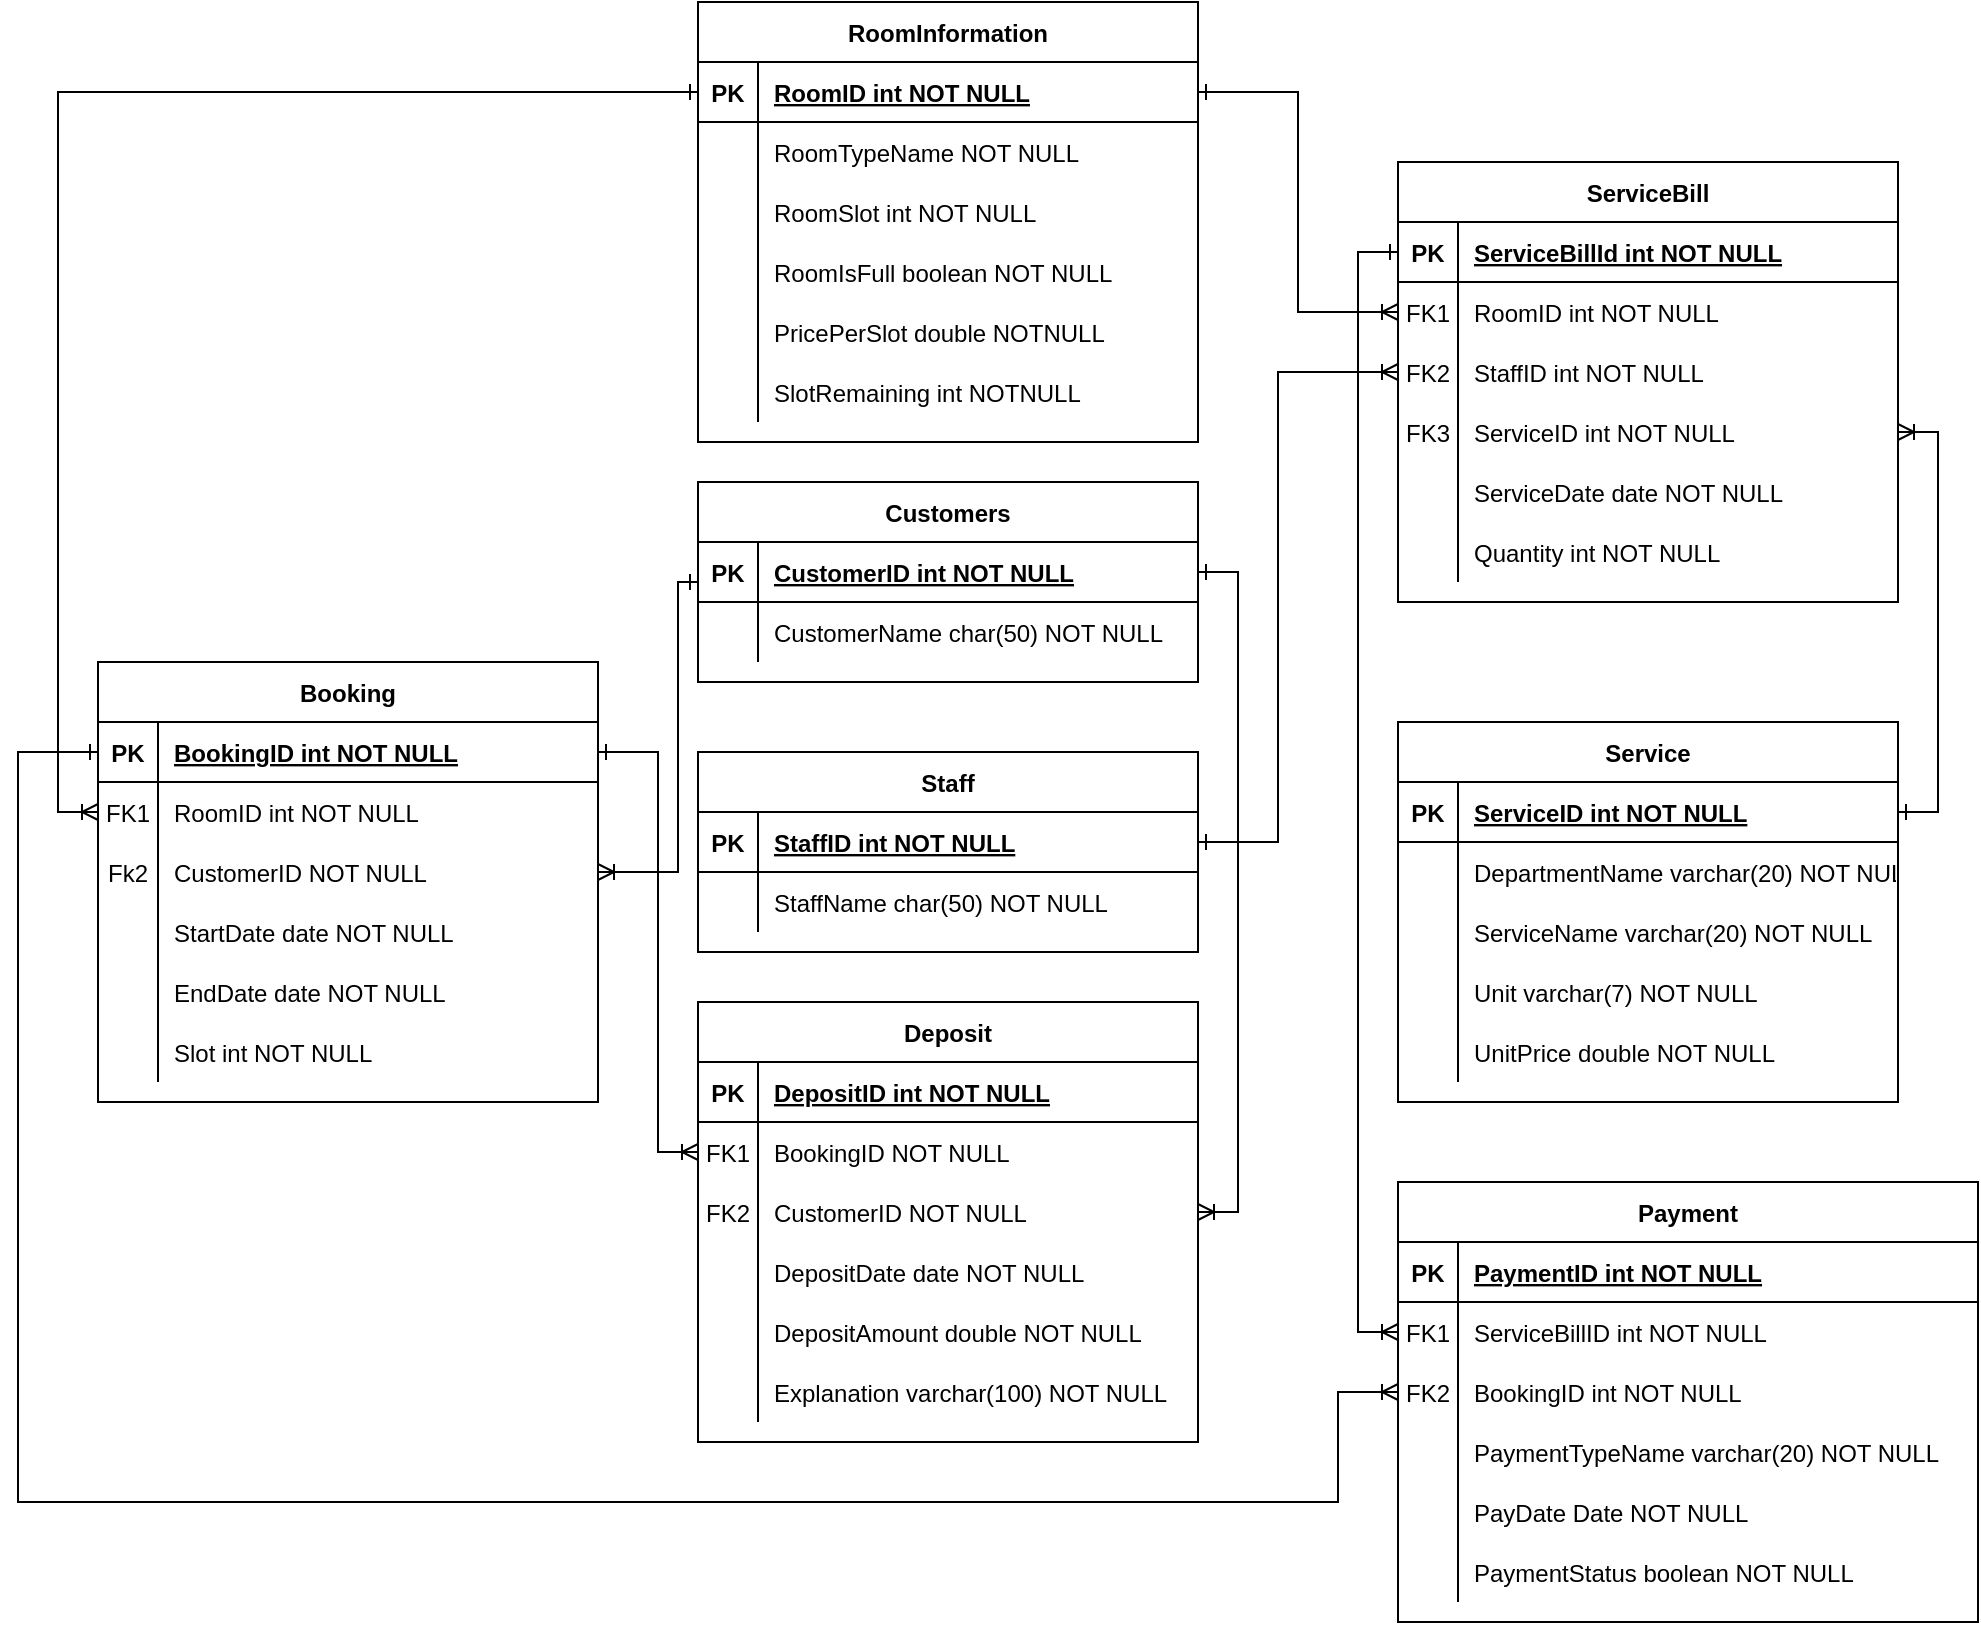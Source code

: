 <mxfile version="14.8.0" type="github">
  <diagram id="R2lEEEUBdFMjLlhIrx00" name="Page-1">
    <mxGraphModel dx="1888" dy="547" grid="1" gridSize="10" guides="1" tooltips="1" connect="1" arrows="1" fold="1" page="1" pageScale="1" pageWidth="850" pageHeight="1100" math="0" shadow="0" extFonts="Permanent Marker^https://fonts.googleapis.com/css?family=Permanent+Marker">
      <root>
        <mxCell id="0" />
        <mxCell id="1" parent="0" />
        <mxCell id="C-vyLk0tnHw3VtMMgP7b-1" value="" style="endArrow=ERoneToMany;startArrow=ERone;endFill=0;startFill=0;edgeStyle=orthogonalEdgeStyle;rounded=0;exitX=1;exitY=0.5;exitDx=0;exitDy=0;" parent="1" source="fxvT222xAMGo9lwEEvbv-8" target="C-vyLk0tnHw3VtMMgP7b-6" edge="1">
          <mxGeometry width="100" height="100" relative="1" as="geometry">
            <mxPoint x="320" y="940" as="sourcePoint" />
            <mxPoint x="420" y="840" as="targetPoint" />
            <Array as="points">
              <mxPoint x="400" y="145" />
              <mxPoint x="400" y="255" />
            </Array>
          </mxGeometry>
        </mxCell>
        <mxCell id="C-vyLk0tnHw3VtMMgP7b-2" value="ServiceBill" style="shape=table;startSize=30;container=1;collapsible=1;childLayout=tableLayout;fixedRows=1;rowLines=0;fontStyle=1;align=center;resizeLast=1;" parent="1" vertex="1">
          <mxGeometry x="450" y="180" width="250" height="220" as="geometry" />
        </mxCell>
        <mxCell id="C-vyLk0tnHw3VtMMgP7b-3" value="" style="shape=partialRectangle;collapsible=0;dropTarget=0;pointerEvents=0;fillColor=none;points=[[0,0.5],[1,0.5]];portConstraint=eastwest;top=0;left=0;right=0;bottom=1;" parent="C-vyLk0tnHw3VtMMgP7b-2" vertex="1">
          <mxGeometry y="30" width="250" height="30" as="geometry" />
        </mxCell>
        <mxCell id="C-vyLk0tnHw3VtMMgP7b-4" value="PK" style="shape=partialRectangle;overflow=hidden;connectable=0;fillColor=none;top=0;left=0;bottom=0;right=0;fontStyle=1;" parent="C-vyLk0tnHw3VtMMgP7b-3" vertex="1">
          <mxGeometry width="30" height="30" as="geometry" />
        </mxCell>
        <mxCell id="C-vyLk0tnHw3VtMMgP7b-5" value="ServiceBillId int NOT NULL " style="shape=partialRectangle;overflow=hidden;connectable=0;fillColor=none;top=0;left=0;bottom=0;right=0;align=left;spacingLeft=6;fontStyle=5;" parent="C-vyLk0tnHw3VtMMgP7b-3" vertex="1">
          <mxGeometry x="30" width="220" height="30" as="geometry" />
        </mxCell>
        <mxCell id="C-vyLk0tnHw3VtMMgP7b-6" value="" style="shape=partialRectangle;collapsible=0;dropTarget=0;pointerEvents=0;fillColor=none;points=[[0,0.5],[1,0.5]];portConstraint=eastwest;top=0;left=0;right=0;bottom=0;" parent="C-vyLk0tnHw3VtMMgP7b-2" vertex="1">
          <mxGeometry y="60" width="250" height="30" as="geometry" />
        </mxCell>
        <mxCell id="C-vyLk0tnHw3VtMMgP7b-7" value="FK1" style="shape=partialRectangle;overflow=hidden;connectable=0;fillColor=none;top=0;left=0;bottom=0;right=0;" parent="C-vyLk0tnHw3VtMMgP7b-6" vertex="1">
          <mxGeometry width="30" height="30" as="geometry" />
        </mxCell>
        <mxCell id="C-vyLk0tnHw3VtMMgP7b-8" value="RoomID int NOT NULL" style="shape=partialRectangle;overflow=hidden;connectable=0;fillColor=none;top=0;left=0;bottom=0;right=0;align=left;spacingLeft=6;" parent="C-vyLk0tnHw3VtMMgP7b-6" vertex="1">
          <mxGeometry x="30" width="220" height="30" as="geometry" />
        </mxCell>
        <mxCell id="3VsKUPw2C42cCpVu3yYq-6" value="" style="shape=partialRectangle;collapsible=0;dropTarget=0;pointerEvents=0;fillColor=none;points=[[0,0.5],[1,0.5]];portConstraint=eastwest;top=0;left=0;right=0;bottom=0;" parent="C-vyLk0tnHw3VtMMgP7b-2" vertex="1">
          <mxGeometry y="90" width="250" height="30" as="geometry" />
        </mxCell>
        <mxCell id="3VsKUPw2C42cCpVu3yYq-7" value="FK2" style="shape=partialRectangle;overflow=hidden;connectable=0;fillColor=none;top=0;left=0;bottom=0;right=0;" parent="3VsKUPw2C42cCpVu3yYq-6" vertex="1">
          <mxGeometry width="30" height="30" as="geometry" />
        </mxCell>
        <mxCell id="3VsKUPw2C42cCpVu3yYq-8" value="StaffID int NOT NULL" style="shape=partialRectangle;overflow=hidden;connectable=0;fillColor=none;top=0;left=0;bottom=0;right=0;align=left;spacingLeft=6;" parent="3VsKUPw2C42cCpVu3yYq-6" vertex="1">
          <mxGeometry x="30" width="220" height="30" as="geometry" />
        </mxCell>
        <mxCell id="3VsKUPw2C42cCpVu3yYq-26" value="" style="shape=partialRectangle;collapsible=0;dropTarget=0;pointerEvents=0;fillColor=none;points=[[0,0.5],[1,0.5]];portConstraint=eastwest;top=0;left=0;right=0;bottom=0;" parent="C-vyLk0tnHw3VtMMgP7b-2" vertex="1">
          <mxGeometry y="120" width="250" height="30" as="geometry" />
        </mxCell>
        <mxCell id="3VsKUPw2C42cCpVu3yYq-27" value="FK3" style="shape=partialRectangle;overflow=hidden;connectable=0;fillColor=none;top=0;left=0;bottom=0;right=0;" parent="3VsKUPw2C42cCpVu3yYq-26" vertex="1">
          <mxGeometry width="30" height="30" as="geometry" />
        </mxCell>
        <mxCell id="3VsKUPw2C42cCpVu3yYq-28" value="ServiceID int NOT NULL" style="shape=partialRectangle;overflow=hidden;connectable=0;fillColor=none;top=0;left=0;bottom=0;right=0;align=left;spacingLeft=6;" parent="3VsKUPw2C42cCpVu3yYq-26" vertex="1">
          <mxGeometry x="30" width="220" height="30" as="geometry" />
        </mxCell>
        <mxCell id="C-vyLk0tnHw3VtMMgP7b-9" value="" style="shape=partialRectangle;collapsible=0;dropTarget=0;pointerEvents=0;fillColor=none;points=[[0,0.5],[1,0.5]];portConstraint=eastwest;top=0;left=0;right=0;bottom=0;" parent="C-vyLk0tnHw3VtMMgP7b-2" vertex="1">
          <mxGeometry y="150" width="250" height="30" as="geometry" />
        </mxCell>
        <mxCell id="C-vyLk0tnHw3VtMMgP7b-10" value="" style="shape=partialRectangle;overflow=hidden;connectable=0;fillColor=none;top=0;left=0;bottom=0;right=0;" parent="C-vyLk0tnHw3VtMMgP7b-9" vertex="1">
          <mxGeometry width="30" height="30" as="geometry" />
        </mxCell>
        <mxCell id="C-vyLk0tnHw3VtMMgP7b-11" value="ServiceDate date NOT NULL" style="shape=partialRectangle;overflow=hidden;connectable=0;fillColor=none;top=0;left=0;bottom=0;right=0;align=left;spacingLeft=6;" parent="C-vyLk0tnHw3VtMMgP7b-9" vertex="1">
          <mxGeometry x="30" width="220" height="30" as="geometry" />
        </mxCell>
        <mxCell id="fxvT222xAMGo9lwEEvbv-1" value="" style="shape=partialRectangle;collapsible=0;dropTarget=0;pointerEvents=0;fillColor=none;points=[[0,0.5],[1,0.5]];portConstraint=eastwest;top=0;left=0;right=0;bottom=0;" parent="C-vyLk0tnHw3VtMMgP7b-2" vertex="1">
          <mxGeometry y="180" width="250" height="30" as="geometry" />
        </mxCell>
        <mxCell id="fxvT222xAMGo9lwEEvbv-2" value="" style="shape=partialRectangle;overflow=hidden;connectable=0;fillColor=none;top=0;left=0;bottom=0;right=0;" parent="fxvT222xAMGo9lwEEvbv-1" vertex="1">
          <mxGeometry width="30" height="30" as="geometry" />
        </mxCell>
        <mxCell id="fxvT222xAMGo9lwEEvbv-3" value="Quantity int NOT NULL" style="shape=partialRectangle;overflow=hidden;connectable=0;fillColor=none;top=0;left=0;bottom=0;right=0;align=left;spacingLeft=6;" parent="fxvT222xAMGo9lwEEvbv-1" vertex="1">
          <mxGeometry x="30" width="220" height="30" as="geometry" />
        </mxCell>
        <mxCell id="C-vyLk0tnHw3VtMMgP7b-13" value="Service" style="shape=table;startSize=30;container=1;collapsible=1;childLayout=tableLayout;fixedRows=1;rowLines=0;fontStyle=1;align=center;resizeLast=1;" parent="1" vertex="1">
          <mxGeometry x="450" y="460" width="250" height="190" as="geometry" />
        </mxCell>
        <mxCell id="C-vyLk0tnHw3VtMMgP7b-14" value="" style="shape=partialRectangle;collapsible=0;dropTarget=0;pointerEvents=0;fillColor=none;points=[[0,0.5],[1,0.5]];portConstraint=eastwest;top=0;left=0;right=0;bottom=1;" parent="C-vyLk0tnHw3VtMMgP7b-13" vertex="1">
          <mxGeometry y="30" width="250" height="30" as="geometry" />
        </mxCell>
        <mxCell id="C-vyLk0tnHw3VtMMgP7b-15" value="PK" style="shape=partialRectangle;overflow=hidden;connectable=0;fillColor=none;top=0;left=0;bottom=0;right=0;fontStyle=1;" parent="C-vyLk0tnHw3VtMMgP7b-14" vertex="1">
          <mxGeometry width="30" height="30" as="geometry" />
        </mxCell>
        <mxCell id="C-vyLk0tnHw3VtMMgP7b-16" value="ServiceID int NOT NULL " style="shape=partialRectangle;overflow=hidden;connectable=0;fillColor=none;top=0;left=0;bottom=0;right=0;align=left;spacingLeft=6;fontStyle=5;" parent="C-vyLk0tnHw3VtMMgP7b-14" vertex="1">
          <mxGeometry x="30" width="220" height="30" as="geometry" />
        </mxCell>
        <mxCell id="3VsKUPw2C42cCpVu3yYq-75" value="" style="shape=partialRectangle;collapsible=0;dropTarget=0;pointerEvents=0;fillColor=none;points=[[0,0.5],[1,0.5]];portConstraint=eastwest;top=0;left=0;right=0;bottom=0;" parent="C-vyLk0tnHw3VtMMgP7b-13" vertex="1">
          <mxGeometry y="60" width="250" height="30" as="geometry" />
        </mxCell>
        <mxCell id="3VsKUPw2C42cCpVu3yYq-76" value="" style="shape=partialRectangle;overflow=hidden;connectable=0;fillColor=none;top=0;left=0;bottom=0;right=0;" parent="3VsKUPw2C42cCpVu3yYq-75" vertex="1">
          <mxGeometry width="30" height="30" as="geometry" />
        </mxCell>
        <mxCell id="3VsKUPw2C42cCpVu3yYq-77" value="DepartmentName varchar(20) NOT NULL" style="shape=partialRectangle;overflow=hidden;connectable=0;fillColor=none;top=0;left=0;bottom=0;right=0;align=left;spacingLeft=6;" parent="3VsKUPw2C42cCpVu3yYq-75" vertex="1">
          <mxGeometry x="30" width="220" height="30" as="geometry" />
        </mxCell>
        <mxCell id="pdozgxHdHOySigWVWjLX-59" value="" style="shape=partialRectangle;collapsible=0;dropTarget=0;pointerEvents=0;fillColor=none;points=[[0,0.5],[1,0.5]];portConstraint=eastwest;top=0;left=0;right=0;bottom=0;" parent="C-vyLk0tnHw3VtMMgP7b-13" vertex="1">
          <mxGeometry y="90" width="250" height="30" as="geometry" />
        </mxCell>
        <mxCell id="pdozgxHdHOySigWVWjLX-60" value="" style="shape=partialRectangle;overflow=hidden;connectable=0;fillColor=none;top=0;left=0;bottom=0;right=0;" parent="pdozgxHdHOySigWVWjLX-59" vertex="1">
          <mxGeometry width="30" height="30" as="geometry" />
        </mxCell>
        <mxCell id="pdozgxHdHOySigWVWjLX-61" value="ServiceName varchar(20) NOT NULL" style="shape=partialRectangle;overflow=hidden;connectable=0;fillColor=none;top=0;left=0;bottom=0;right=0;align=left;spacingLeft=6;" parent="pdozgxHdHOySigWVWjLX-59" vertex="1">
          <mxGeometry x="30" width="220" height="30" as="geometry" />
        </mxCell>
        <mxCell id="3VsKUPw2C42cCpVu3yYq-29" value="" style="shape=partialRectangle;collapsible=0;dropTarget=0;pointerEvents=0;fillColor=none;points=[[0,0.5],[1,0.5]];portConstraint=eastwest;top=0;left=0;right=0;bottom=0;" parent="C-vyLk0tnHw3VtMMgP7b-13" vertex="1">
          <mxGeometry y="120" width="250" height="30" as="geometry" />
        </mxCell>
        <mxCell id="3VsKUPw2C42cCpVu3yYq-30" value="" style="shape=partialRectangle;overflow=hidden;connectable=0;fillColor=none;top=0;left=0;bottom=0;right=0;" parent="3VsKUPw2C42cCpVu3yYq-29" vertex="1">
          <mxGeometry width="30" height="30" as="geometry" />
        </mxCell>
        <mxCell id="3VsKUPw2C42cCpVu3yYq-31" value="Unit varchar(7) NOT NULL" style="shape=partialRectangle;overflow=hidden;connectable=0;fillColor=none;top=0;left=0;bottom=0;right=0;align=left;spacingLeft=6;" parent="3VsKUPw2C42cCpVu3yYq-29" vertex="1">
          <mxGeometry x="30" width="220" height="30" as="geometry" />
        </mxCell>
        <mxCell id="3VsKUPw2C42cCpVu3yYq-32" value="" style="shape=partialRectangle;collapsible=0;dropTarget=0;pointerEvents=0;fillColor=none;points=[[0,0.5],[1,0.5]];portConstraint=eastwest;top=0;left=0;right=0;bottom=0;" parent="C-vyLk0tnHw3VtMMgP7b-13" vertex="1">
          <mxGeometry y="150" width="250" height="30" as="geometry" />
        </mxCell>
        <mxCell id="3VsKUPw2C42cCpVu3yYq-33" value="" style="shape=partialRectangle;overflow=hidden;connectable=0;fillColor=none;top=0;left=0;bottom=0;right=0;" parent="3VsKUPw2C42cCpVu3yYq-32" vertex="1">
          <mxGeometry width="30" height="30" as="geometry" />
        </mxCell>
        <mxCell id="3VsKUPw2C42cCpVu3yYq-34" value="UnitPrice double NOT NULL" style="shape=partialRectangle;overflow=hidden;connectable=0;fillColor=none;top=0;left=0;bottom=0;right=0;align=left;spacingLeft=6;" parent="3VsKUPw2C42cCpVu3yYq-32" vertex="1">
          <mxGeometry x="30" width="220" height="30" as="geometry" />
        </mxCell>
        <mxCell id="C-vyLk0tnHw3VtMMgP7b-23" value="Customers" style="shape=table;startSize=30;container=1;collapsible=1;childLayout=tableLayout;fixedRows=1;rowLines=0;fontStyle=1;align=center;resizeLast=1;" parent="1" vertex="1">
          <mxGeometry x="100" y="340" width="250" height="100" as="geometry" />
        </mxCell>
        <mxCell id="C-vyLk0tnHw3VtMMgP7b-24" value="" style="shape=partialRectangle;collapsible=0;dropTarget=0;pointerEvents=0;fillColor=none;points=[[0,0.5],[1,0.5]];portConstraint=eastwest;top=0;left=0;right=0;bottom=1;" parent="C-vyLk0tnHw3VtMMgP7b-23" vertex="1">
          <mxGeometry y="30" width="250" height="30" as="geometry" />
        </mxCell>
        <mxCell id="C-vyLk0tnHw3VtMMgP7b-25" value="PK" style="shape=partialRectangle;overflow=hidden;connectable=0;fillColor=none;top=0;left=0;bottom=0;right=0;fontStyle=1;" parent="C-vyLk0tnHw3VtMMgP7b-24" vertex="1">
          <mxGeometry width="30" height="30" as="geometry" />
        </mxCell>
        <mxCell id="C-vyLk0tnHw3VtMMgP7b-26" value="CustomerID int NOT NULL " style="shape=partialRectangle;overflow=hidden;connectable=0;fillColor=none;top=0;left=0;bottom=0;right=0;align=left;spacingLeft=6;fontStyle=5;" parent="C-vyLk0tnHw3VtMMgP7b-24" vertex="1">
          <mxGeometry x="30" width="220" height="30" as="geometry" />
        </mxCell>
        <mxCell id="C-vyLk0tnHw3VtMMgP7b-27" value="" style="shape=partialRectangle;collapsible=0;dropTarget=0;pointerEvents=0;fillColor=none;points=[[0,0.5],[1,0.5]];portConstraint=eastwest;top=0;left=0;right=0;bottom=0;" parent="C-vyLk0tnHw3VtMMgP7b-23" vertex="1">
          <mxGeometry y="60" width="250" height="30" as="geometry" />
        </mxCell>
        <mxCell id="C-vyLk0tnHw3VtMMgP7b-28" value="" style="shape=partialRectangle;overflow=hidden;connectable=0;fillColor=none;top=0;left=0;bottom=0;right=0;" parent="C-vyLk0tnHw3VtMMgP7b-27" vertex="1">
          <mxGeometry width="30" height="30" as="geometry" />
        </mxCell>
        <mxCell id="C-vyLk0tnHw3VtMMgP7b-29" value="CustomerName char(50) NOT NULL" style="shape=partialRectangle;overflow=hidden;connectable=0;fillColor=none;top=0;left=0;bottom=0;right=0;align=left;spacingLeft=6;" parent="C-vyLk0tnHw3VtMMgP7b-27" vertex="1">
          <mxGeometry x="30" width="220" height="30" as="geometry" />
        </mxCell>
        <mxCell id="3VsKUPw2C42cCpVu3yYq-9" value="Staff" style="shape=table;startSize=30;container=1;collapsible=1;childLayout=tableLayout;fixedRows=1;rowLines=0;fontStyle=1;align=center;resizeLast=1;" parent="1" vertex="1">
          <mxGeometry x="100" y="475" width="250" height="100" as="geometry" />
        </mxCell>
        <mxCell id="3VsKUPw2C42cCpVu3yYq-10" value="" style="shape=partialRectangle;collapsible=0;dropTarget=0;pointerEvents=0;fillColor=none;points=[[0,0.5],[1,0.5]];portConstraint=eastwest;top=0;left=0;right=0;bottom=1;" parent="3VsKUPw2C42cCpVu3yYq-9" vertex="1">
          <mxGeometry y="30" width="250" height="30" as="geometry" />
        </mxCell>
        <mxCell id="3VsKUPw2C42cCpVu3yYq-11" value="PK" style="shape=partialRectangle;overflow=hidden;connectable=0;fillColor=none;top=0;left=0;bottom=0;right=0;fontStyle=1;" parent="3VsKUPw2C42cCpVu3yYq-10" vertex="1">
          <mxGeometry width="30" height="30" as="geometry" />
        </mxCell>
        <mxCell id="3VsKUPw2C42cCpVu3yYq-12" value="StaffID int NOT NULL " style="shape=partialRectangle;overflow=hidden;connectable=0;fillColor=none;top=0;left=0;bottom=0;right=0;align=left;spacingLeft=6;fontStyle=5;" parent="3VsKUPw2C42cCpVu3yYq-10" vertex="1">
          <mxGeometry x="30" width="220" height="30" as="geometry" />
        </mxCell>
        <mxCell id="3VsKUPw2C42cCpVu3yYq-13" value="" style="shape=partialRectangle;collapsible=0;dropTarget=0;pointerEvents=0;fillColor=none;points=[[0,0.5],[1,0.5]];portConstraint=eastwest;top=0;left=0;right=0;bottom=0;" parent="3VsKUPw2C42cCpVu3yYq-9" vertex="1">
          <mxGeometry y="60" width="250" height="30" as="geometry" />
        </mxCell>
        <mxCell id="3VsKUPw2C42cCpVu3yYq-14" value="" style="shape=partialRectangle;overflow=hidden;connectable=0;fillColor=none;top=0;left=0;bottom=0;right=0;" parent="3VsKUPw2C42cCpVu3yYq-13" vertex="1">
          <mxGeometry width="30" height="30" as="geometry" />
        </mxCell>
        <mxCell id="3VsKUPw2C42cCpVu3yYq-15" value="StaffName char(50) NOT NULL" style="shape=partialRectangle;overflow=hidden;connectable=0;fillColor=none;top=0;left=0;bottom=0;right=0;align=left;spacingLeft=6;" parent="3VsKUPw2C42cCpVu3yYq-13" vertex="1">
          <mxGeometry x="30" width="220" height="30" as="geometry" />
        </mxCell>
        <mxCell id="3VsKUPw2C42cCpVu3yYq-38" value="Deposit" style="shape=table;startSize=30;container=1;collapsible=1;childLayout=tableLayout;fixedRows=1;rowLines=0;fontStyle=1;align=center;resizeLast=1;" parent="1" vertex="1">
          <mxGeometry x="100" y="600" width="250" height="220" as="geometry" />
        </mxCell>
        <mxCell id="3VsKUPw2C42cCpVu3yYq-39" value="" style="shape=partialRectangle;collapsible=0;dropTarget=0;pointerEvents=0;fillColor=none;points=[[0,0.5],[1,0.5]];portConstraint=eastwest;top=0;left=0;right=0;bottom=1;" parent="3VsKUPw2C42cCpVu3yYq-38" vertex="1">
          <mxGeometry y="30" width="250" height="30" as="geometry" />
        </mxCell>
        <mxCell id="3VsKUPw2C42cCpVu3yYq-40" value="PK" style="shape=partialRectangle;overflow=hidden;connectable=0;fillColor=none;top=0;left=0;bottom=0;right=0;fontStyle=1;" parent="3VsKUPw2C42cCpVu3yYq-39" vertex="1">
          <mxGeometry width="30" height="30" as="geometry" />
        </mxCell>
        <mxCell id="3VsKUPw2C42cCpVu3yYq-41" value="DepositID int NOT NULL " style="shape=partialRectangle;overflow=hidden;connectable=0;fillColor=none;top=0;left=0;bottom=0;right=0;align=left;spacingLeft=6;fontStyle=5;" parent="3VsKUPw2C42cCpVu3yYq-39" vertex="1">
          <mxGeometry x="30" width="220" height="30" as="geometry" />
        </mxCell>
        <mxCell id="3VsKUPw2C42cCpVu3yYq-48" value="" style="shape=partialRectangle;collapsible=0;dropTarget=0;pointerEvents=0;fillColor=none;points=[[0,0.5],[1,0.5]];portConstraint=eastwest;top=0;left=0;right=0;bottom=0;" parent="3VsKUPw2C42cCpVu3yYq-38" vertex="1">
          <mxGeometry y="60" width="250" height="30" as="geometry" />
        </mxCell>
        <mxCell id="3VsKUPw2C42cCpVu3yYq-49" value="FK1" style="shape=partialRectangle;overflow=hidden;connectable=0;fillColor=none;top=0;left=0;bottom=0;right=0;" parent="3VsKUPw2C42cCpVu3yYq-48" vertex="1">
          <mxGeometry width="30" height="30" as="geometry" />
        </mxCell>
        <mxCell id="3VsKUPw2C42cCpVu3yYq-50" value="BookingID NOT NULL" style="shape=partialRectangle;overflow=hidden;connectable=0;fillColor=none;top=0;left=0;bottom=0;right=0;align=left;spacingLeft=6;" parent="3VsKUPw2C42cCpVu3yYq-48" vertex="1">
          <mxGeometry x="30" width="220" height="30" as="geometry" />
        </mxCell>
        <mxCell id="02pUx_h28aILRqXFC5u3-17" value="" style="shape=partialRectangle;collapsible=0;dropTarget=0;pointerEvents=0;fillColor=none;points=[[0,0.5],[1,0.5]];portConstraint=eastwest;top=0;left=0;right=0;bottom=0;" parent="3VsKUPw2C42cCpVu3yYq-38" vertex="1">
          <mxGeometry y="90" width="250" height="30" as="geometry" />
        </mxCell>
        <mxCell id="02pUx_h28aILRqXFC5u3-18" value="FK2" style="shape=partialRectangle;overflow=hidden;connectable=0;fillColor=none;top=0;left=0;bottom=0;right=0;" parent="02pUx_h28aILRqXFC5u3-17" vertex="1">
          <mxGeometry width="30" height="30" as="geometry" />
        </mxCell>
        <mxCell id="02pUx_h28aILRqXFC5u3-19" value="CustomerID NOT NULL" style="shape=partialRectangle;overflow=hidden;connectable=0;fillColor=none;top=0;left=0;bottom=0;right=0;align=left;spacingLeft=6;" parent="02pUx_h28aILRqXFC5u3-17" vertex="1">
          <mxGeometry x="30" width="220" height="30" as="geometry" />
        </mxCell>
        <mxCell id="3VsKUPw2C42cCpVu3yYq-42" value="" style="shape=partialRectangle;collapsible=0;dropTarget=0;pointerEvents=0;fillColor=none;points=[[0,0.5],[1,0.5]];portConstraint=eastwest;top=0;left=0;right=0;bottom=0;" parent="3VsKUPw2C42cCpVu3yYq-38" vertex="1">
          <mxGeometry y="120" width="250" height="30" as="geometry" />
        </mxCell>
        <mxCell id="3VsKUPw2C42cCpVu3yYq-43" value="" style="shape=partialRectangle;overflow=hidden;connectable=0;fillColor=none;top=0;left=0;bottom=0;right=0;" parent="3VsKUPw2C42cCpVu3yYq-42" vertex="1">
          <mxGeometry width="30" height="30" as="geometry" />
        </mxCell>
        <mxCell id="3VsKUPw2C42cCpVu3yYq-44" value="DepositDate date NOT NULL" style="shape=partialRectangle;overflow=hidden;connectable=0;fillColor=none;top=0;left=0;bottom=0;right=0;align=left;spacingLeft=6;" parent="3VsKUPw2C42cCpVu3yYq-42" vertex="1">
          <mxGeometry x="30" width="220" height="30" as="geometry" />
        </mxCell>
        <mxCell id="3VsKUPw2C42cCpVu3yYq-45" value="" style="shape=partialRectangle;collapsible=0;dropTarget=0;pointerEvents=0;fillColor=none;points=[[0,0.5],[1,0.5]];portConstraint=eastwest;top=0;left=0;right=0;bottom=0;" parent="3VsKUPw2C42cCpVu3yYq-38" vertex="1">
          <mxGeometry y="150" width="250" height="30" as="geometry" />
        </mxCell>
        <mxCell id="3VsKUPw2C42cCpVu3yYq-46" value="" style="shape=partialRectangle;overflow=hidden;connectable=0;fillColor=none;top=0;left=0;bottom=0;right=0;" parent="3VsKUPw2C42cCpVu3yYq-45" vertex="1">
          <mxGeometry width="30" height="30" as="geometry" />
        </mxCell>
        <mxCell id="3VsKUPw2C42cCpVu3yYq-47" value="DepositAmount double NOT NULL" style="shape=partialRectangle;overflow=hidden;connectable=0;fillColor=none;top=0;left=0;bottom=0;right=0;align=left;spacingLeft=6;" parent="3VsKUPw2C42cCpVu3yYq-45" vertex="1">
          <mxGeometry x="30" width="220" height="30" as="geometry" />
        </mxCell>
        <mxCell id="3VsKUPw2C42cCpVu3yYq-54" value="" style="shape=partialRectangle;collapsible=0;dropTarget=0;pointerEvents=0;fillColor=none;points=[[0,0.5],[1,0.5]];portConstraint=eastwest;top=0;left=0;right=0;bottom=0;" parent="3VsKUPw2C42cCpVu3yYq-38" vertex="1">
          <mxGeometry y="180" width="250" height="30" as="geometry" />
        </mxCell>
        <mxCell id="3VsKUPw2C42cCpVu3yYq-55" value="" style="shape=partialRectangle;overflow=hidden;connectable=0;fillColor=none;top=0;left=0;bottom=0;right=0;" parent="3VsKUPw2C42cCpVu3yYq-54" vertex="1">
          <mxGeometry width="30" height="30" as="geometry" />
        </mxCell>
        <mxCell id="3VsKUPw2C42cCpVu3yYq-56" value="Explanation varchar(100) NOT NULL" style="shape=partialRectangle;overflow=hidden;connectable=0;fillColor=none;top=0;left=0;bottom=0;right=0;align=left;spacingLeft=6;" parent="3VsKUPw2C42cCpVu3yYq-54" vertex="1">
          <mxGeometry x="30" width="220" height="30" as="geometry" />
        </mxCell>
        <mxCell id="3VsKUPw2C42cCpVu3yYq-78" style="edgeStyle=orthogonalEdgeStyle;rounded=0;orthogonalLoop=1;jettySize=auto;html=1;startArrow=ERoneToMany;startFill=0;endArrow=ERone;endFill=0;exitX=1;exitY=0.5;exitDx=0;exitDy=0;" parent="1" source="3VsKUPw2C42cCpVu3yYq-26" target="C-vyLk0tnHw3VtMMgP7b-14" edge="1">
          <mxGeometry relative="1" as="geometry">
            <Array as="points">
              <mxPoint x="720" y="315" />
              <mxPoint x="720" y="505" />
            </Array>
          </mxGeometry>
        </mxCell>
        <mxCell id="fxvT222xAMGo9lwEEvbv-7" value="RoomInformation" style="shape=table;startSize=30;container=1;collapsible=1;childLayout=tableLayout;fixedRows=1;rowLines=0;fontStyle=1;align=center;resizeLast=1;" parent="1" vertex="1">
          <mxGeometry x="100" y="100" width="250" height="220" as="geometry" />
        </mxCell>
        <mxCell id="fxvT222xAMGo9lwEEvbv-8" value="" style="shape=partialRectangle;collapsible=0;dropTarget=0;pointerEvents=0;fillColor=none;points=[[0,0.5],[1,0.5]];portConstraint=eastwest;top=0;left=0;right=0;bottom=1;" parent="fxvT222xAMGo9lwEEvbv-7" vertex="1">
          <mxGeometry y="30" width="250" height="30" as="geometry" />
        </mxCell>
        <mxCell id="fxvT222xAMGo9lwEEvbv-9" value="PK" style="shape=partialRectangle;overflow=hidden;connectable=0;fillColor=none;top=0;left=0;bottom=0;right=0;fontStyle=1;" parent="fxvT222xAMGo9lwEEvbv-8" vertex="1">
          <mxGeometry width="30" height="30" as="geometry" />
        </mxCell>
        <mxCell id="fxvT222xAMGo9lwEEvbv-10" value="RoomID int NOT NULL " style="shape=partialRectangle;overflow=hidden;connectable=0;fillColor=none;top=0;left=0;bottom=0;right=0;align=left;spacingLeft=6;fontStyle=5;" parent="fxvT222xAMGo9lwEEvbv-8" vertex="1">
          <mxGeometry x="30" width="220" height="30" as="geometry" />
        </mxCell>
        <mxCell id="fxvT222xAMGo9lwEEvbv-14" value="" style="shape=partialRectangle;collapsible=0;dropTarget=0;pointerEvents=0;fillColor=none;points=[[0,0.5],[1,0.5]];portConstraint=eastwest;top=0;left=0;right=0;bottom=0;" parent="fxvT222xAMGo9lwEEvbv-7" vertex="1">
          <mxGeometry y="60" width="250" height="30" as="geometry" />
        </mxCell>
        <mxCell id="fxvT222xAMGo9lwEEvbv-15" value="" style="shape=partialRectangle;overflow=hidden;connectable=0;fillColor=none;top=0;left=0;bottom=0;right=0;" parent="fxvT222xAMGo9lwEEvbv-14" vertex="1">
          <mxGeometry width="30" height="30" as="geometry" />
        </mxCell>
        <mxCell id="fxvT222xAMGo9lwEEvbv-16" value="RoomTypeName NOT NULL" style="shape=partialRectangle;overflow=hidden;connectable=0;fillColor=none;top=0;left=0;bottom=0;right=0;align=left;spacingLeft=6;" parent="fxvT222xAMGo9lwEEvbv-14" vertex="1">
          <mxGeometry x="30" width="220" height="30" as="geometry" />
        </mxCell>
        <mxCell id="fxvT222xAMGo9lwEEvbv-11" value="" style="shape=partialRectangle;collapsible=0;dropTarget=0;pointerEvents=0;fillColor=none;points=[[0,0.5],[1,0.5]];portConstraint=eastwest;top=0;left=0;right=0;bottom=0;" parent="fxvT222xAMGo9lwEEvbv-7" vertex="1">
          <mxGeometry y="90" width="250" height="30" as="geometry" />
        </mxCell>
        <mxCell id="fxvT222xAMGo9lwEEvbv-12" value="" style="shape=partialRectangle;overflow=hidden;connectable=0;fillColor=none;top=0;left=0;bottom=0;right=0;" parent="fxvT222xAMGo9lwEEvbv-11" vertex="1">
          <mxGeometry width="30" height="30" as="geometry" />
        </mxCell>
        <mxCell id="fxvT222xAMGo9lwEEvbv-13" value="RoomSlot int NOT NULL" style="shape=partialRectangle;overflow=hidden;connectable=0;fillColor=none;top=0;left=0;bottom=0;right=0;align=left;spacingLeft=6;" parent="fxvT222xAMGo9lwEEvbv-11" vertex="1">
          <mxGeometry x="30" width="220" height="30" as="geometry" />
        </mxCell>
        <mxCell id="pdozgxHdHOySigWVWjLX-66" value="" style="shape=partialRectangle;collapsible=0;dropTarget=0;pointerEvents=0;fillColor=none;points=[[0,0.5],[1,0.5]];portConstraint=eastwest;top=0;left=0;right=0;bottom=0;" parent="fxvT222xAMGo9lwEEvbv-7" vertex="1">
          <mxGeometry y="120" width="250" height="30" as="geometry" />
        </mxCell>
        <mxCell id="pdozgxHdHOySigWVWjLX-67" value="" style="shape=partialRectangle;overflow=hidden;connectable=0;fillColor=none;top=0;left=0;bottom=0;right=0;" parent="pdozgxHdHOySigWVWjLX-66" vertex="1">
          <mxGeometry width="30" height="30" as="geometry" />
        </mxCell>
        <mxCell id="pdozgxHdHOySigWVWjLX-68" value="RoomIsFull boolean NOT NULL" style="shape=partialRectangle;overflow=hidden;connectable=0;fillColor=none;top=0;left=0;bottom=0;right=0;align=left;spacingLeft=6;" parent="pdozgxHdHOySigWVWjLX-66" vertex="1">
          <mxGeometry x="30" width="220" height="30" as="geometry" />
        </mxCell>
        <mxCell id="HbxHDLby89VFZmrjhhXP-1" value="" style="shape=partialRectangle;collapsible=0;dropTarget=0;pointerEvents=0;fillColor=none;points=[[0,0.5],[1,0.5]];portConstraint=eastwest;top=0;left=0;right=0;bottom=0;" parent="fxvT222xAMGo9lwEEvbv-7" vertex="1">
          <mxGeometry y="150" width="250" height="30" as="geometry" />
        </mxCell>
        <mxCell id="HbxHDLby89VFZmrjhhXP-2" value="" style="shape=partialRectangle;overflow=hidden;connectable=0;fillColor=none;top=0;left=0;bottom=0;right=0;" parent="HbxHDLby89VFZmrjhhXP-1" vertex="1">
          <mxGeometry width="30" height="30" as="geometry" />
        </mxCell>
        <mxCell id="HbxHDLby89VFZmrjhhXP-3" value="PricePerSlot double NOTNULL" style="shape=partialRectangle;overflow=hidden;connectable=0;fillColor=none;top=0;left=0;bottom=0;right=0;align=left;spacingLeft=6;" parent="HbxHDLby89VFZmrjhhXP-1" vertex="1">
          <mxGeometry x="30" width="220" height="30" as="geometry" />
        </mxCell>
        <mxCell id="wOLeHI8I6R5ffgm3LTqi-4" value="" style="shape=partialRectangle;collapsible=0;dropTarget=0;pointerEvents=0;fillColor=none;points=[[0,0.5],[1,0.5]];portConstraint=eastwest;top=0;left=0;right=0;bottom=0;" parent="fxvT222xAMGo9lwEEvbv-7" vertex="1">
          <mxGeometry y="180" width="250" height="30" as="geometry" />
        </mxCell>
        <mxCell id="wOLeHI8I6R5ffgm3LTqi-5" value="" style="shape=partialRectangle;overflow=hidden;connectable=0;fillColor=none;top=0;left=0;bottom=0;right=0;" parent="wOLeHI8I6R5ffgm3LTqi-4" vertex="1">
          <mxGeometry width="30" height="30" as="geometry" />
        </mxCell>
        <mxCell id="wOLeHI8I6R5ffgm3LTqi-6" value="SlotRemaining int NOTNULL" style="shape=partialRectangle;overflow=hidden;connectable=0;fillColor=none;top=0;left=0;bottom=0;right=0;align=left;spacingLeft=6;" parent="wOLeHI8I6R5ffgm3LTqi-4" vertex="1">
          <mxGeometry x="30" width="220" height="30" as="geometry" />
        </mxCell>
        <mxCell id="pdozgxHdHOySigWVWjLX-17" value="Payment" style="shape=table;startSize=30;container=1;collapsible=1;childLayout=tableLayout;fixedRows=1;rowLines=0;fontStyle=1;align=center;resizeLast=1;" parent="1" vertex="1">
          <mxGeometry x="450" y="690" width="290" height="220" as="geometry" />
        </mxCell>
        <mxCell id="pdozgxHdHOySigWVWjLX-18" value="" style="shape=partialRectangle;collapsible=0;dropTarget=0;pointerEvents=0;fillColor=none;points=[[0,0.5],[1,0.5]];portConstraint=eastwest;top=0;left=0;right=0;bottom=1;" parent="pdozgxHdHOySigWVWjLX-17" vertex="1">
          <mxGeometry y="30" width="290" height="30" as="geometry" />
        </mxCell>
        <mxCell id="pdozgxHdHOySigWVWjLX-19" value="PK" style="shape=partialRectangle;overflow=hidden;connectable=0;fillColor=none;top=0;left=0;bottom=0;right=0;fontStyle=1;" parent="pdozgxHdHOySigWVWjLX-18" vertex="1">
          <mxGeometry width="30" height="30" as="geometry" />
        </mxCell>
        <mxCell id="pdozgxHdHOySigWVWjLX-20" value="PaymentID int NOT NULL " style="shape=partialRectangle;overflow=hidden;connectable=0;fillColor=none;top=0;left=0;bottom=0;right=0;align=left;spacingLeft=6;fontStyle=5;" parent="pdozgxHdHOySigWVWjLX-18" vertex="1">
          <mxGeometry x="30" width="260" height="30" as="geometry" />
        </mxCell>
        <mxCell id="pdozgxHdHOySigWVWjLX-21" value="" style="shape=partialRectangle;collapsible=0;dropTarget=0;pointerEvents=0;fillColor=none;points=[[0,0.5],[1,0.5]];portConstraint=eastwest;top=0;left=0;right=0;bottom=0;" parent="pdozgxHdHOySigWVWjLX-17" vertex="1">
          <mxGeometry y="60" width="290" height="30" as="geometry" />
        </mxCell>
        <mxCell id="pdozgxHdHOySigWVWjLX-22" value="FK1" style="shape=partialRectangle;overflow=hidden;connectable=0;fillColor=none;top=0;left=0;bottom=0;right=0;" parent="pdozgxHdHOySigWVWjLX-21" vertex="1">
          <mxGeometry width="30" height="30" as="geometry" />
        </mxCell>
        <mxCell id="pdozgxHdHOySigWVWjLX-23" value="ServiceBillID int NOT NULL" style="shape=partialRectangle;overflow=hidden;connectable=0;fillColor=none;top=0;left=0;bottom=0;right=0;align=left;spacingLeft=6;" parent="pdozgxHdHOySigWVWjLX-21" vertex="1">
          <mxGeometry x="30" width="260" height="30" as="geometry" />
        </mxCell>
        <mxCell id="rnZHDQ94d9MbGasuKMDL-1" value="" style="shape=partialRectangle;collapsible=0;dropTarget=0;pointerEvents=0;fillColor=none;points=[[0,0.5],[1,0.5]];portConstraint=eastwest;top=0;left=0;right=0;bottom=0;" parent="pdozgxHdHOySigWVWjLX-17" vertex="1">
          <mxGeometry y="90" width="290" height="30" as="geometry" />
        </mxCell>
        <mxCell id="rnZHDQ94d9MbGasuKMDL-2" value="FK2" style="shape=partialRectangle;overflow=hidden;connectable=0;fillColor=none;top=0;left=0;bottom=0;right=0;" parent="rnZHDQ94d9MbGasuKMDL-1" vertex="1">
          <mxGeometry width="30" height="30" as="geometry" />
        </mxCell>
        <mxCell id="rnZHDQ94d9MbGasuKMDL-3" value="BookingID int NOT NULL" style="shape=partialRectangle;overflow=hidden;connectable=0;fillColor=none;top=0;left=0;bottom=0;right=0;align=left;spacingLeft=6;" parent="rnZHDQ94d9MbGasuKMDL-1" vertex="1">
          <mxGeometry x="30" width="260" height="30" as="geometry" />
        </mxCell>
        <mxCell id="pdozgxHdHOySigWVWjLX-24" value="" style="shape=partialRectangle;collapsible=0;dropTarget=0;pointerEvents=0;fillColor=none;points=[[0,0.5],[1,0.5]];portConstraint=eastwest;top=0;left=0;right=0;bottom=0;" parent="pdozgxHdHOySigWVWjLX-17" vertex="1">
          <mxGeometry y="120" width="290" height="30" as="geometry" />
        </mxCell>
        <mxCell id="pdozgxHdHOySigWVWjLX-25" value="" style="shape=partialRectangle;overflow=hidden;connectable=0;fillColor=none;top=0;left=0;bottom=0;right=0;" parent="pdozgxHdHOySigWVWjLX-24" vertex="1">
          <mxGeometry width="30" height="30" as="geometry" />
        </mxCell>
        <mxCell id="pdozgxHdHOySigWVWjLX-26" value="PaymentTypeName varchar(20) NOT NULL" style="shape=partialRectangle;overflow=hidden;connectable=0;fillColor=none;top=0;left=0;bottom=0;right=0;align=left;spacingLeft=6;" parent="pdozgxHdHOySigWVWjLX-24" vertex="1">
          <mxGeometry x="30" width="260" height="30" as="geometry" />
        </mxCell>
        <mxCell id="pdozgxHdHOySigWVWjLX-30" value="" style="shape=partialRectangle;collapsible=0;dropTarget=0;pointerEvents=0;fillColor=none;points=[[0,0.5],[1,0.5]];portConstraint=eastwest;top=0;left=0;right=0;bottom=0;" parent="pdozgxHdHOySigWVWjLX-17" vertex="1">
          <mxGeometry y="150" width="290" height="30" as="geometry" />
        </mxCell>
        <mxCell id="pdozgxHdHOySigWVWjLX-31" value="" style="shape=partialRectangle;overflow=hidden;connectable=0;fillColor=none;top=0;left=0;bottom=0;right=0;" parent="pdozgxHdHOySigWVWjLX-30" vertex="1">
          <mxGeometry width="30" height="30" as="geometry" />
        </mxCell>
        <mxCell id="pdozgxHdHOySigWVWjLX-32" value="PayDate Date NOT NULL" style="shape=partialRectangle;overflow=hidden;connectable=0;fillColor=none;top=0;left=0;bottom=0;right=0;align=left;spacingLeft=6;" parent="pdozgxHdHOySigWVWjLX-30" vertex="1">
          <mxGeometry x="30" width="260" height="30" as="geometry" />
        </mxCell>
        <mxCell id="pdozgxHdHOySigWVWjLX-50" value="" style="shape=partialRectangle;collapsible=0;dropTarget=0;pointerEvents=0;fillColor=none;points=[[0,0.5],[1,0.5]];portConstraint=eastwest;top=0;left=0;right=0;bottom=0;" parent="pdozgxHdHOySigWVWjLX-17" vertex="1">
          <mxGeometry y="180" width="290" height="30" as="geometry" />
        </mxCell>
        <mxCell id="pdozgxHdHOySigWVWjLX-51" value="" style="shape=partialRectangle;overflow=hidden;connectable=0;fillColor=none;top=0;left=0;bottom=0;right=0;" parent="pdozgxHdHOySigWVWjLX-50" vertex="1">
          <mxGeometry width="30" height="30" as="geometry" />
        </mxCell>
        <mxCell id="pdozgxHdHOySigWVWjLX-52" value="PaymentStatus boolean NOT NULL" style="shape=partialRectangle;overflow=hidden;connectable=0;fillColor=none;top=0;left=0;bottom=0;right=0;align=left;spacingLeft=6;" parent="pdozgxHdHOySigWVWjLX-50" vertex="1">
          <mxGeometry x="30" width="260" height="30" as="geometry" />
        </mxCell>
        <mxCell id="pdozgxHdHOySigWVWjLX-57" style="edgeStyle=orthogonalEdgeStyle;rounded=0;orthogonalLoop=1;jettySize=auto;html=1;startArrow=ERoneToMany;startFill=0;endArrow=ERone;endFill=0;entryX=1;entryY=0.5;entryDx=0;entryDy=0;" parent="1" source="3VsKUPw2C42cCpVu3yYq-48" target="pdozgxHdHOySigWVWjLX-70" edge="1">
          <mxGeometry relative="1" as="geometry">
            <Array as="points">
              <mxPoint x="80" y="675" />
              <mxPoint x="80" y="475" />
            </Array>
          </mxGeometry>
        </mxCell>
        <mxCell id="pdozgxHdHOySigWVWjLX-58" style="edgeStyle=orthogonalEdgeStyle;rounded=0;orthogonalLoop=1;jettySize=auto;html=1;startArrow=ERone;startFill=0;endArrow=ERoneToMany;endFill=0;exitX=0;exitY=0.5;exitDx=0;exitDy=0;" parent="1" source="C-vyLk0tnHw3VtMMgP7b-3" target="pdozgxHdHOySigWVWjLX-21" edge="1">
          <mxGeometry relative="1" as="geometry">
            <Array as="points">
              <mxPoint x="430" y="225" />
              <mxPoint x="430" y="765.0" />
            </Array>
          </mxGeometry>
        </mxCell>
        <mxCell id="pdozgxHdHOySigWVWjLX-63" style="edgeStyle=orthogonalEdgeStyle;rounded=0;orthogonalLoop=1;jettySize=auto;html=1;startArrow=ERone;startFill=0;endArrow=ERoneToMany;endFill=0;" parent="1" source="3VsKUPw2C42cCpVu3yYq-10" target="3VsKUPw2C42cCpVu3yYq-6" edge="1">
          <mxGeometry relative="1" as="geometry">
            <Array as="points">
              <mxPoint x="390" y="520" />
              <mxPoint x="390" y="285" />
            </Array>
          </mxGeometry>
        </mxCell>
        <mxCell id="pdozgxHdHOySigWVWjLX-69" value="Booking" style="shape=table;startSize=30;container=1;collapsible=1;childLayout=tableLayout;fixedRows=1;rowLines=0;fontStyle=1;align=center;resizeLast=1;" parent="1" vertex="1">
          <mxGeometry x="-200" y="430" width="250" height="220" as="geometry" />
        </mxCell>
        <mxCell id="pdozgxHdHOySigWVWjLX-70" value="" style="shape=partialRectangle;collapsible=0;dropTarget=0;pointerEvents=0;fillColor=none;points=[[0,0.5],[1,0.5]];portConstraint=eastwest;top=0;left=0;right=0;bottom=1;" parent="pdozgxHdHOySigWVWjLX-69" vertex="1">
          <mxGeometry y="30" width="250" height="30" as="geometry" />
        </mxCell>
        <mxCell id="pdozgxHdHOySigWVWjLX-71" value="PK" style="shape=partialRectangle;overflow=hidden;connectable=0;fillColor=none;top=0;left=0;bottom=0;right=0;fontStyle=1;" parent="pdozgxHdHOySigWVWjLX-70" vertex="1">
          <mxGeometry width="30" height="30" as="geometry" />
        </mxCell>
        <mxCell id="pdozgxHdHOySigWVWjLX-72" value="BookingID int NOT NULL " style="shape=partialRectangle;overflow=hidden;connectable=0;fillColor=none;top=0;left=0;bottom=0;right=0;align=left;spacingLeft=6;fontStyle=5;" parent="pdozgxHdHOySigWVWjLX-70" vertex="1">
          <mxGeometry x="30" width="220" height="30" as="geometry" />
        </mxCell>
        <mxCell id="pdozgxHdHOySigWVWjLX-73" value="" style="shape=partialRectangle;collapsible=0;dropTarget=0;pointerEvents=0;fillColor=none;points=[[0,0.5],[1,0.5]];portConstraint=eastwest;top=0;left=0;right=0;bottom=0;" parent="pdozgxHdHOySigWVWjLX-69" vertex="1">
          <mxGeometry y="60" width="250" height="30" as="geometry" />
        </mxCell>
        <mxCell id="pdozgxHdHOySigWVWjLX-74" value="FK1" style="shape=partialRectangle;overflow=hidden;connectable=0;fillColor=none;top=0;left=0;bottom=0;right=0;" parent="pdozgxHdHOySigWVWjLX-73" vertex="1">
          <mxGeometry width="30" height="30" as="geometry" />
        </mxCell>
        <mxCell id="pdozgxHdHOySigWVWjLX-75" value="RoomID int NOT NULL" style="shape=partialRectangle;overflow=hidden;connectable=0;fillColor=none;top=0;left=0;bottom=0;right=0;align=left;spacingLeft=6;" parent="pdozgxHdHOySigWVWjLX-73" vertex="1">
          <mxGeometry x="30" width="220" height="30" as="geometry" />
        </mxCell>
        <mxCell id="pdozgxHdHOySigWVWjLX-76" value="" style="shape=partialRectangle;collapsible=0;dropTarget=0;pointerEvents=0;fillColor=none;points=[[0,0.5],[1,0.5]];portConstraint=eastwest;top=0;left=0;right=0;bottom=0;" parent="pdozgxHdHOySigWVWjLX-69" vertex="1">
          <mxGeometry y="90" width="250" height="30" as="geometry" />
        </mxCell>
        <mxCell id="pdozgxHdHOySigWVWjLX-77" value="Fk2" style="shape=partialRectangle;overflow=hidden;connectable=0;fillColor=none;top=0;left=0;bottom=0;right=0;" parent="pdozgxHdHOySigWVWjLX-76" vertex="1">
          <mxGeometry width="30" height="30" as="geometry" />
        </mxCell>
        <mxCell id="pdozgxHdHOySigWVWjLX-78" value="CustomerID NOT NULL" style="shape=partialRectangle;overflow=hidden;connectable=0;fillColor=none;top=0;left=0;bottom=0;right=0;align=left;spacingLeft=6;" parent="pdozgxHdHOySigWVWjLX-76" vertex="1">
          <mxGeometry x="30" width="220" height="30" as="geometry" />
        </mxCell>
        <mxCell id="pdozgxHdHOySigWVWjLX-79" value="" style="shape=partialRectangle;collapsible=0;dropTarget=0;pointerEvents=0;fillColor=none;points=[[0,0.5],[1,0.5]];portConstraint=eastwest;top=0;left=0;right=0;bottom=0;" parent="pdozgxHdHOySigWVWjLX-69" vertex="1">
          <mxGeometry y="120" width="250" height="30" as="geometry" />
        </mxCell>
        <mxCell id="pdozgxHdHOySigWVWjLX-80" value="" style="shape=partialRectangle;overflow=hidden;connectable=0;fillColor=none;top=0;left=0;bottom=0;right=0;" parent="pdozgxHdHOySigWVWjLX-79" vertex="1">
          <mxGeometry width="30" height="30" as="geometry" />
        </mxCell>
        <mxCell id="pdozgxHdHOySigWVWjLX-81" value="StartDate date NOT NULL" style="shape=partialRectangle;overflow=hidden;connectable=0;fillColor=none;top=0;left=0;bottom=0;right=0;align=left;spacingLeft=6;" parent="pdozgxHdHOySigWVWjLX-79" vertex="1">
          <mxGeometry x="30" width="220" height="30" as="geometry" />
        </mxCell>
        <mxCell id="pdozgxHdHOySigWVWjLX-82" value="" style="shape=partialRectangle;collapsible=0;dropTarget=0;pointerEvents=0;fillColor=none;points=[[0,0.5],[1,0.5]];portConstraint=eastwest;top=0;left=0;right=0;bottom=0;" parent="pdozgxHdHOySigWVWjLX-69" vertex="1">
          <mxGeometry y="150" width="250" height="30" as="geometry" />
        </mxCell>
        <mxCell id="pdozgxHdHOySigWVWjLX-83" value="" style="shape=partialRectangle;overflow=hidden;connectable=0;fillColor=none;top=0;left=0;bottom=0;right=0;" parent="pdozgxHdHOySigWVWjLX-82" vertex="1">
          <mxGeometry width="30" height="30" as="geometry" />
        </mxCell>
        <mxCell id="pdozgxHdHOySigWVWjLX-84" value="EndDate date NOT NULL" style="shape=partialRectangle;overflow=hidden;connectable=0;fillColor=none;top=0;left=0;bottom=0;right=0;align=left;spacingLeft=6;" parent="pdozgxHdHOySigWVWjLX-82" vertex="1">
          <mxGeometry x="30" width="220" height="30" as="geometry" />
        </mxCell>
        <mxCell id="wOLeHI8I6R5ffgm3LTqi-1" value="" style="shape=partialRectangle;collapsible=0;dropTarget=0;pointerEvents=0;fillColor=none;points=[[0,0.5],[1,0.5]];portConstraint=eastwest;top=0;left=0;right=0;bottom=0;" parent="pdozgxHdHOySigWVWjLX-69" vertex="1">
          <mxGeometry y="180" width="250" height="30" as="geometry" />
        </mxCell>
        <mxCell id="wOLeHI8I6R5ffgm3LTqi-2" value="" style="shape=partialRectangle;overflow=hidden;connectable=0;fillColor=none;top=0;left=0;bottom=0;right=0;" parent="wOLeHI8I6R5ffgm3LTqi-1" vertex="1">
          <mxGeometry width="30" height="30" as="geometry" />
        </mxCell>
        <mxCell id="wOLeHI8I6R5ffgm3LTqi-3" value="Slot int NOT NULL" style="shape=partialRectangle;overflow=hidden;connectable=0;fillColor=none;top=0;left=0;bottom=0;right=0;align=left;spacingLeft=6;" parent="wOLeHI8I6R5ffgm3LTqi-1" vertex="1">
          <mxGeometry x="30" width="220" height="30" as="geometry" />
        </mxCell>
        <mxCell id="pdozgxHdHOySigWVWjLX-85" style="edgeStyle=orthogonalEdgeStyle;rounded=0;orthogonalLoop=1;jettySize=auto;html=1;startArrow=ERoneToMany;startFill=0;endArrow=ERone;endFill=0;exitX=0;exitY=0.5;exitDx=0;exitDy=0;entryX=0;entryY=0.5;entryDx=0;entryDy=0;" parent="1" source="pdozgxHdHOySigWVWjLX-73" target="fxvT222xAMGo9lwEEvbv-8" edge="1">
          <mxGeometry relative="1" as="geometry">
            <Array as="points">
              <mxPoint x="-220" y="505" />
              <mxPoint x="-220" y="145" />
            </Array>
          </mxGeometry>
        </mxCell>
        <mxCell id="rnZHDQ94d9MbGasuKMDL-4" style="edgeStyle=orthogonalEdgeStyle;rounded=0;orthogonalLoop=1;jettySize=auto;html=1;startArrow=ERoneToMany;startFill=0;endArrow=ERone;endFill=0;entryX=0;entryY=0.5;entryDx=0;entryDy=0;" parent="1" source="rnZHDQ94d9MbGasuKMDL-1" target="pdozgxHdHOySigWVWjLX-70" edge="1">
          <mxGeometry relative="1" as="geometry">
            <mxPoint x="-190" y="660" as="targetPoint" />
            <Array as="points">
              <mxPoint x="420" y="795" />
              <mxPoint x="420" y="850" />
              <mxPoint x="-240" y="850" />
              <mxPoint x="-240" y="475" />
            </Array>
          </mxGeometry>
        </mxCell>
        <mxCell id="02pUx_h28aILRqXFC5u3-20" value="" style="endArrow=ERone;startArrow=ERoneToMany;endFill=0;startFill=0;edgeStyle=orthogonalEdgeStyle;rounded=0;exitX=1;exitY=0.5;exitDx=0;exitDy=0;" parent="1" source="pdozgxHdHOySigWVWjLX-76" target="C-vyLk0tnHw3VtMMgP7b-23" edge="1">
          <mxGeometry width="100" height="100" relative="1" as="geometry">
            <mxPoint x="60" y="485" as="sourcePoint" />
            <mxPoint x="460" y="265.059" as="targetPoint" />
            <Array as="points">
              <mxPoint x="90" y="535" />
              <mxPoint x="90" y="390" />
            </Array>
          </mxGeometry>
        </mxCell>
        <mxCell id="02pUx_h28aILRqXFC5u3-21" style="edgeStyle=orthogonalEdgeStyle;rounded=0;orthogonalLoop=1;jettySize=auto;html=1;entryX=1;entryY=0.5;entryDx=0;entryDy=0;startArrow=ERone;startFill=0;endArrow=ERoneToMany;endFill=0;" parent="1" source="C-vyLk0tnHw3VtMMgP7b-24" target="02pUx_h28aILRqXFC5u3-17" edge="1">
          <mxGeometry relative="1" as="geometry">
            <Array as="points">
              <mxPoint x="370" y="385" />
              <mxPoint x="370" y="705" />
            </Array>
          </mxGeometry>
        </mxCell>
      </root>
    </mxGraphModel>
  </diagram>
</mxfile>
